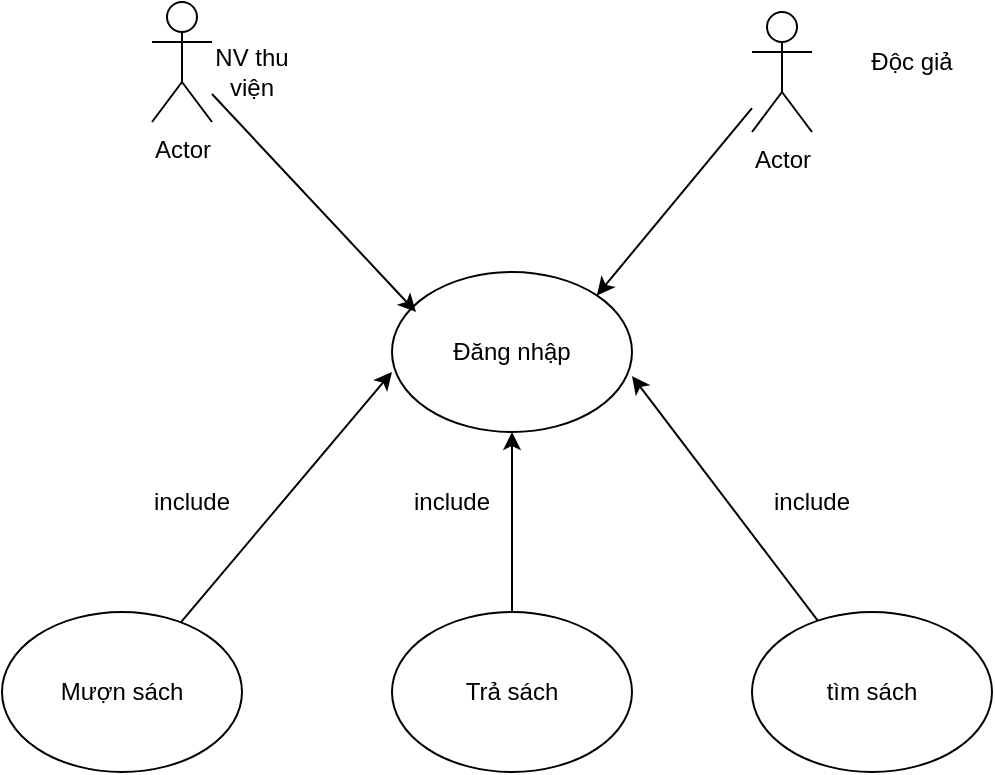 <mxfile version="28.2.8">
  <diagram name="Page-1" id="iHmqsS2dwv-jzwkVbi2U">
    <mxGraphModel dx="1426" dy="841" grid="1" gridSize="10" guides="1" tooltips="1" connect="1" arrows="1" fold="1" page="1" pageScale="1" pageWidth="850" pageHeight="1100" math="0" shadow="0">
      <root>
        <mxCell id="0" />
        <mxCell id="1" parent="0" />
        <mxCell id="ECszZfddC96sd282_9O_-1" value="Actor" style="shape=umlActor;verticalLabelPosition=bottom;verticalAlign=top;html=1;outlineConnect=0;" vertex="1" parent="1">
          <mxGeometry x="200" y="295" width="30" height="60" as="geometry" />
        </mxCell>
        <mxCell id="ECszZfddC96sd282_9O_-17" style="rounded=0;orthogonalLoop=1;jettySize=auto;html=1;entryX=1;entryY=0;entryDx=0;entryDy=0;" edge="1" parent="1" source="ECszZfddC96sd282_9O_-2" target="ECszZfddC96sd282_9O_-5">
          <mxGeometry relative="1" as="geometry" />
        </mxCell>
        <mxCell id="ECszZfddC96sd282_9O_-2" value="Actor" style="shape=umlActor;verticalLabelPosition=bottom;verticalAlign=top;html=1;outlineConnect=0;" vertex="1" parent="1">
          <mxGeometry x="500" y="300" width="30" height="60" as="geometry" />
        </mxCell>
        <mxCell id="ECszZfddC96sd282_9O_-3" value="NV thu viện" style="text;html=1;whiteSpace=wrap;strokeColor=none;fillColor=none;align=center;verticalAlign=middle;rounded=0;" vertex="1" parent="1">
          <mxGeometry x="220" y="315" width="60" height="30" as="geometry" />
        </mxCell>
        <mxCell id="ECszZfddC96sd282_9O_-4" value="Độc giả" style="text;html=1;whiteSpace=wrap;strokeColor=none;fillColor=none;align=center;verticalAlign=middle;rounded=0;" vertex="1" parent="1">
          <mxGeometry x="550" y="310" width="60" height="30" as="geometry" />
        </mxCell>
        <mxCell id="ECszZfddC96sd282_9O_-5" value="Đăng nhập" style="ellipse;whiteSpace=wrap;html=1;" vertex="1" parent="1">
          <mxGeometry x="320" y="430" width="120" height="80" as="geometry" />
        </mxCell>
        <mxCell id="ECszZfddC96sd282_9O_-10" value="" style="edgeStyle=orthogonalEdgeStyle;rounded=0;orthogonalLoop=1;jettySize=auto;html=1;" edge="1" parent="1" source="ECszZfddC96sd282_9O_-6" target="ECszZfddC96sd282_9O_-5">
          <mxGeometry relative="1" as="geometry" />
        </mxCell>
        <mxCell id="ECszZfddC96sd282_9O_-6" value="Trả sách" style="ellipse;whiteSpace=wrap;html=1;" vertex="1" parent="1">
          <mxGeometry x="320" y="600" width="120" height="80" as="geometry" />
        </mxCell>
        <mxCell id="ECszZfddC96sd282_9O_-7" value="tìm sách" style="ellipse;whiteSpace=wrap;html=1;" vertex="1" parent="1">
          <mxGeometry x="500" y="600" width="120" height="80" as="geometry" />
        </mxCell>
        <mxCell id="ECszZfddC96sd282_9O_-8" value="Mượn sách" style="ellipse;whiteSpace=wrap;html=1;" vertex="1" parent="1">
          <mxGeometry x="125" y="600" width="120" height="80" as="geometry" />
        </mxCell>
        <mxCell id="ECszZfddC96sd282_9O_-9" style="rounded=0;orthogonalLoop=1;jettySize=auto;html=1;entryX=0;entryY=0.625;entryDx=0;entryDy=0;entryPerimeter=0;" edge="1" parent="1" source="ECszZfddC96sd282_9O_-8" target="ECszZfddC96sd282_9O_-5">
          <mxGeometry relative="1" as="geometry" />
        </mxCell>
        <mxCell id="ECszZfddC96sd282_9O_-11" style="rounded=0;orthogonalLoop=1;jettySize=auto;html=1;entryX=1;entryY=0.65;entryDx=0;entryDy=0;entryPerimeter=0;" edge="1" parent="1" source="ECszZfddC96sd282_9O_-7" target="ECszZfddC96sd282_9O_-5">
          <mxGeometry relative="1" as="geometry" />
        </mxCell>
        <mxCell id="ECszZfddC96sd282_9O_-12" value="include" style="text;html=1;whiteSpace=wrap;strokeColor=none;fillColor=none;align=center;verticalAlign=middle;rounded=0;" vertex="1" parent="1">
          <mxGeometry x="190" y="530" width="60" height="30" as="geometry" />
        </mxCell>
        <mxCell id="ECszZfddC96sd282_9O_-13" value="include" style="text;html=1;whiteSpace=wrap;strokeColor=none;fillColor=none;align=center;verticalAlign=middle;rounded=0;" vertex="1" parent="1">
          <mxGeometry x="320" y="530" width="60" height="30" as="geometry" />
        </mxCell>
        <mxCell id="ECszZfddC96sd282_9O_-14" value="include" style="text;html=1;whiteSpace=wrap;strokeColor=none;fillColor=none;align=center;verticalAlign=middle;rounded=0;" vertex="1" parent="1">
          <mxGeometry x="500" y="530" width="60" height="30" as="geometry" />
        </mxCell>
        <mxCell id="ECszZfddC96sd282_9O_-16" style="rounded=0;orthogonalLoop=1;jettySize=auto;html=1;entryX=0.1;entryY=0.25;entryDx=0;entryDy=0;entryPerimeter=0;" edge="1" parent="1" source="ECszZfddC96sd282_9O_-1" target="ECszZfddC96sd282_9O_-5">
          <mxGeometry relative="1" as="geometry" />
        </mxCell>
      </root>
    </mxGraphModel>
  </diagram>
</mxfile>
